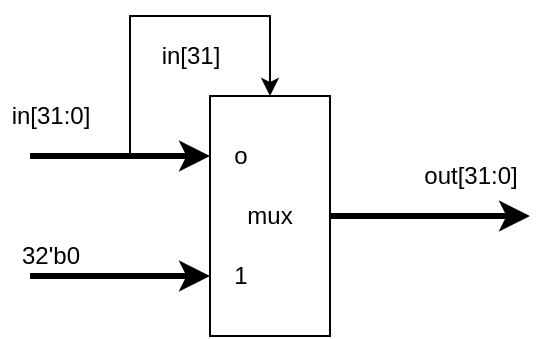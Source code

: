 <mxfile version="17.1.2" type="device"><diagram id="yy4OpnUFvNBBH7g8Gube" name="Page-1"><mxGraphModel dx="1102" dy="554" grid="1" gridSize="10" guides="1" tooltips="1" connect="1" arrows="1" fold="1" page="1" pageScale="1" pageWidth="850" pageHeight="1100" math="0" shadow="0"><root><mxCell id="0"/><mxCell id="1" parent="0"/><mxCell id="pSMmT71Ehl1jGAVAmPPo-2" style="edgeStyle=orthogonalEdgeStyle;rounded=0;orthogonalLoop=1;jettySize=auto;html=1;exitX=0.5;exitY=0;exitDx=0;exitDy=0;strokeWidth=3;" edge="1" parent="1" source="pSMmT71Ehl1jGAVAmPPo-1"><mxGeometry relative="1" as="geometry"><mxPoint x="570" y="120" as="targetPoint"/></mxGeometry></mxCell><mxCell id="pSMmT71Ehl1jGAVAmPPo-1" value="mux" style="rounded=0;whiteSpace=wrap;html=1;direction=south;" vertex="1" parent="1"><mxGeometry x="410" y="60" width="60" height="120" as="geometry"/></mxCell><mxCell id="pSMmT71Ehl1jGAVAmPPo-4" value="" style="endArrow=classic;html=1;rounded=0;entryX=0.25;entryY=1;entryDx=0;entryDy=0;strokeWidth=3;" edge="1" parent="1" target="pSMmT71Ehl1jGAVAmPPo-1"><mxGeometry width="50" height="50" relative="1" as="geometry"><mxPoint x="320" y="90" as="sourcePoint"/><mxPoint x="450" y="260" as="targetPoint"/></mxGeometry></mxCell><mxCell id="pSMmT71Ehl1jGAVAmPPo-5" value="" style="endArrow=classic;html=1;rounded=0;entryX=0.75;entryY=1;entryDx=0;entryDy=0;strokeWidth=3;" edge="1" parent="1" target="pSMmT71Ehl1jGAVAmPPo-1"><mxGeometry width="50" height="50" relative="1" as="geometry"><mxPoint x="320" y="150" as="sourcePoint"/><mxPoint x="450" y="260" as="targetPoint"/></mxGeometry></mxCell><mxCell id="pSMmT71Ehl1jGAVAmPPo-6" value="in[31:0]" style="text;html=1;align=center;verticalAlign=middle;resizable=0;points=[];autosize=1;strokeColor=none;fillColor=none;" vertex="1" parent="1"><mxGeometry x="305" y="60" width="50" height="20" as="geometry"/></mxCell><mxCell id="pSMmT71Ehl1jGAVAmPPo-7" value="32'b0" style="text;html=1;align=center;verticalAlign=middle;resizable=0;points=[];autosize=1;strokeColor=none;fillColor=none;" vertex="1" parent="1"><mxGeometry x="310" y="130" width="40" height="20" as="geometry"/></mxCell><mxCell id="pSMmT71Ehl1jGAVAmPPo-8" value="" style="endArrow=classic;html=1;rounded=0;strokeWidth=1;entryX=0;entryY=0.5;entryDx=0;entryDy=0;" edge="1" parent="1" target="pSMmT71Ehl1jGAVAmPPo-1"><mxGeometry width="50" height="50" relative="1" as="geometry"><mxPoint x="370" y="90" as="sourcePoint"/><mxPoint x="450" y="260" as="targetPoint"/><Array as="points"><mxPoint x="370" y="20"/><mxPoint x="400" y="20"/><mxPoint x="440" y="20"/></Array></mxGeometry></mxCell><mxCell id="pSMmT71Ehl1jGAVAmPPo-9" value="in[31]" style="text;html=1;align=center;verticalAlign=middle;resizable=0;points=[];autosize=1;strokeColor=none;fillColor=none;" vertex="1" parent="1"><mxGeometry x="380" y="30" width="40" height="20" as="geometry"/></mxCell><mxCell id="pSMmT71Ehl1jGAVAmPPo-10" value="o" style="text;html=1;align=center;verticalAlign=middle;resizable=0;points=[];autosize=1;strokeColor=none;fillColor=none;" vertex="1" parent="1"><mxGeometry x="415" y="80" width="20" height="20" as="geometry"/></mxCell><mxCell id="pSMmT71Ehl1jGAVAmPPo-11" value="1&lt;br&gt;" style="text;html=1;align=center;verticalAlign=middle;resizable=0;points=[];autosize=1;strokeColor=none;fillColor=none;" vertex="1" parent="1"><mxGeometry x="415" y="140" width="20" height="20" as="geometry"/></mxCell><mxCell id="pSMmT71Ehl1jGAVAmPPo-12" value="out[31:0]" style="text;html=1;align=center;verticalAlign=middle;resizable=0;points=[];autosize=1;strokeColor=none;fillColor=none;" vertex="1" parent="1"><mxGeometry x="510" y="90" width="60" height="20" as="geometry"/></mxCell></root></mxGraphModel></diagram></mxfile>
